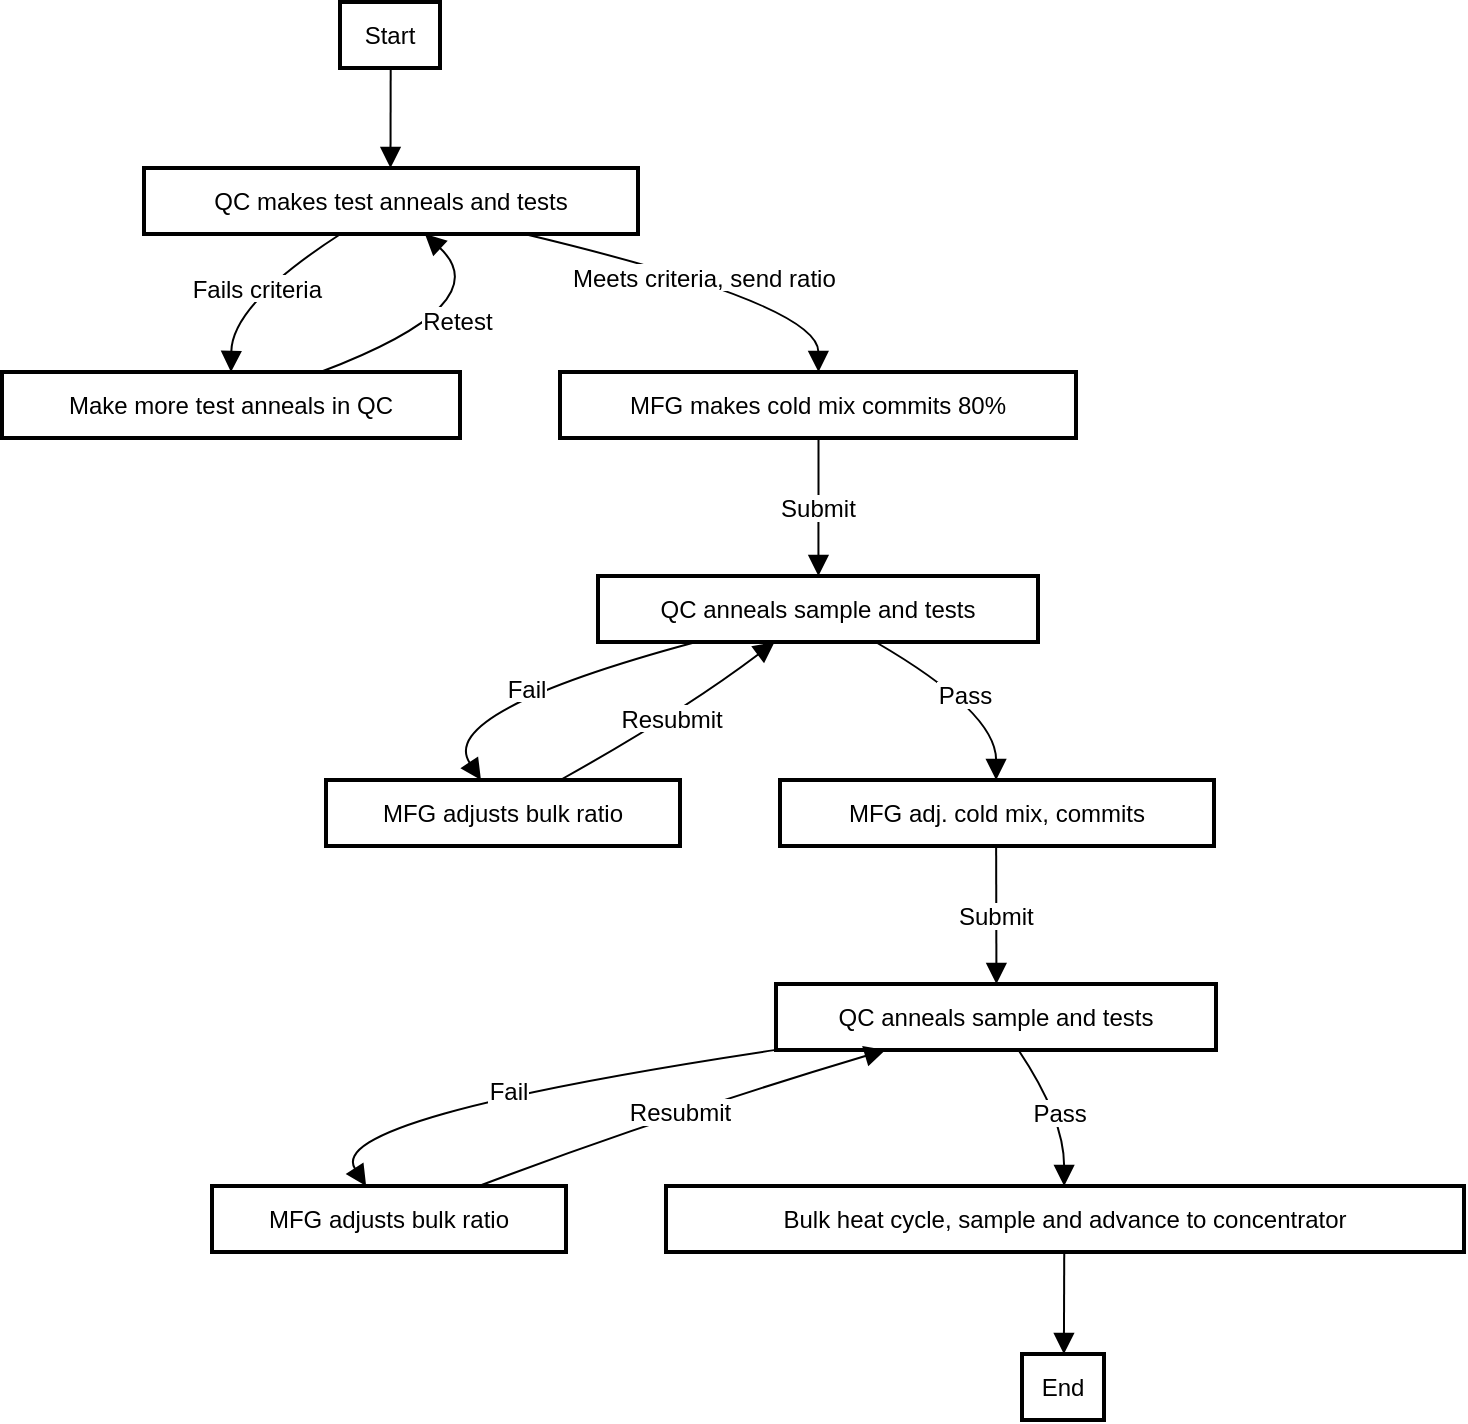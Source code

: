 <mxfile version="24.4.0" type="github">
  <diagram name="Page-1" id="gUKE7Ty1ndnf_Hq8EU9M">
    <mxGraphModel dx="1454" dy="744" grid="0" gridSize="10" guides="1" tooltips="1" connect="1" arrows="1" fold="1" page="0" pageScale="1" pageWidth="850" pageHeight="1100" math="0" shadow="0">
      <root>
        <mxCell id="0" />
        <mxCell id="1" parent="0" />
        <mxCell id="u29ysnLNSDEaN5z4U6bu-68" value="Start" style="whiteSpace=wrap;strokeWidth=2;" vertex="1" parent="1">
          <mxGeometry x="189" y="20" width="50" height="33" as="geometry" />
        </mxCell>
        <mxCell id="u29ysnLNSDEaN5z4U6bu-69" value="QC makes test anneals and tests" style="whiteSpace=wrap;strokeWidth=2;" vertex="1" parent="1">
          <mxGeometry x="91" y="103" width="247" height="33" as="geometry" />
        </mxCell>
        <mxCell id="u29ysnLNSDEaN5z4U6bu-70" value="Make more test anneals in QC" style="whiteSpace=wrap;strokeWidth=2;" vertex="1" parent="1">
          <mxGeometry x="20" y="205" width="229" height="33" as="geometry" />
        </mxCell>
        <mxCell id="u29ysnLNSDEaN5z4U6bu-71" value="MFG makes cold mix commits 80%" style="whiteSpace=wrap;strokeWidth=2;" vertex="1" parent="1">
          <mxGeometry x="299" y="205" width="258" height="33" as="geometry" />
        </mxCell>
        <mxCell id="u29ysnLNSDEaN5z4U6bu-72" value="QC anneals sample and tests" style="whiteSpace=wrap;strokeWidth=2;" vertex="1" parent="1">
          <mxGeometry x="318" y="307" width="220" height="33" as="geometry" />
        </mxCell>
        <mxCell id="u29ysnLNSDEaN5z4U6bu-73" value="MFG adjusts bulk ratio" style="whiteSpace=wrap;strokeWidth=2;" vertex="1" parent="1">
          <mxGeometry x="182" y="409" width="177" height="33" as="geometry" />
        </mxCell>
        <mxCell id="u29ysnLNSDEaN5z4U6bu-74" value="MFG adj. cold mix, commits" style="whiteSpace=wrap;strokeWidth=2;" vertex="1" parent="1">
          <mxGeometry x="409" y="409" width="217" height="33" as="geometry" />
        </mxCell>
        <mxCell id="u29ysnLNSDEaN5z4U6bu-75" value="QC anneals sample and tests" style="whiteSpace=wrap;strokeWidth=2;" vertex="1" parent="1">
          <mxGeometry x="407" y="511" width="220" height="33" as="geometry" />
        </mxCell>
        <mxCell id="u29ysnLNSDEaN5z4U6bu-76" value="MFG adjusts bulk ratio" style="whiteSpace=wrap;strokeWidth=2;" vertex="1" parent="1">
          <mxGeometry x="125" y="612" width="177" height="33" as="geometry" />
        </mxCell>
        <mxCell id="u29ysnLNSDEaN5z4U6bu-77" value="Bulk heat cycle, sample and advance to concentrator" style="whiteSpace=wrap;strokeWidth=2;" vertex="1" parent="1">
          <mxGeometry x="352" y="612" width="399" height="33" as="geometry" />
        </mxCell>
        <mxCell id="u29ysnLNSDEaN5z4U6bu-78" value="End" style="whiteSpace=wrap;strokeWidth=2;" vertex="1" parent="1">
          <mxGeometry x="530" y="696" width="41" height="33" as="geometry" />
        </mxCell>
        <mxCell id="u29ysnLNSDEaN5z4U6bu-79" value="" style="curved=1;startArrow=none;endArrow=block;exitX=0.507;exitY=1.012;entryX=0.499;entryY=0.012;rounded=0;fontSize=12;startSize=8;endSize=8;" edge="1" parent="1" source="u29ysnLNSDEaN5z4U6bu-68" target="u29ysnLNSDEaN5z4U6bu-69">
          <mxGeometry relative="1" as="geometry">
            <Array as="points" />
          </mxGeometry>
        </mxCell>
        <mxCell id="u29ysnLNSDEaN5z4U6bu-80" value="Fails criteria" style="curved=1;startArrow=none;endArrow=block;exitX=0.393;exitY=1.024;entryX=0.5;entryY=0.006;rounded=0;fontSize=12;startSize=8;endSize=8;" edge="1" parent="1" source="u29ysnLNSDEaN5z4U6bu-69" target="u29ysnLNSDEaN5z4U6bu-70">
          <mxGeometry relative="1" as="geometry">
            <Array as="points">
              <mxPoint x="135" y="171" />
            </Array>
          </mxGeometry>
        </mxCell>
        <mxCell id="u29ysnLNSDEaN5z4U6bu-81" value="Retest" style="curved=1;startArrow=none;endArrow=block;exitX=0.693;exitY=0.006;entryX=0.572;entryY=1.024;rounded=0;fontSize=12;startSize=8;endSize=8;" edge="1" parent="1" source="u29ysnLNSDEaN5z4U6bu-70" target="u29ysnLNSDEaN5z4U6bu-69">
          <mxGeometry relative="1" as="geometry">
            <Array as="points">
              <mxPoint x="269" y="171" />
            </Array>
          </mxGeometry>
        </mxCell>
        <mxCell id="u29ysnLNSDEaN5z4U6bu-82" value="Meets criteria, send ratio" style="curved=1;startArrow=none;endArrow=block;exitX=0.783;exitY=1.024;entryX=0.501;entryY=0.006;rounded=0;fontSize=12;startSize=8;endSize=8;" edge="1" parent="1" source="u29ysnLNSDEaN5z4U6bu-69" target="u29ysnLNSDEaN5z4U6bu-71">
          <mxGeometry relative="1" as="geometry">
            <Array as="points">
              <mxPoint x="428" y="171" />
            </Array>
          </mxGeometry>
        </mxCell>
        <mxCell id="u29ysnLNSDEaN5z4U6bu-83" value="Submit" style="curved=1;startArrow=none;endArrow=block;exitX=0.501;exitY=1.018;entryX=0.501;entryY=1.156e-7;rounded=0;fontSize=12;startSize=8;endSize=8;" edge="1" parent="1" source="u29ysnLNSDEaN5z4U6bu-71" target="u29ysnLNSDEaN5z4U6bu-72">
          <mxGeometry relative="1" as="geometry">
            <Array as="points" />
          </mxGeometry>
        </mxCell>
        <mxCell id="u29ysnLNSDEaN5z4U6bu-84" value="Fail" style="curved=1;startArrow=none;endArrow=block;exitX=0.216;exitY=1.012;entryX=0.437;entryY=-0.006;rounded=0;fontSize=12;startSize=8;endSize=8;" edge="1" parent="1" source="u29ysnLNSDEaN5z4U6bu-72" target="u29ysnLNSDEaN5z4U6bu-73">
          <mxGeometry relative="1" as="geometry">
            <Array as="points">
              <mxPoint x="237" y="375" />
            </Array>
          </mxGeometry>
        </mxCell>
        <mxCell id="u29ysnLNSDEaN5z4U6bu-85" value="Resubmit" style="curved=1;startArrow=none;endArrow=block;exitX=0.664;exitY=-0.006;entryX=0.399;entryY=1.012;rounded=0;fontSize=12;startSize=8;endSize=8;" edge="1" parent="1" source="u29ysnLNSDEaN5z4U6bu-73" target="u29ysnLNSDEaN5z4U6bu-72">
          <mxGeometry relative="1" as="geometry">
            <Array as="points">
              <mxPoint x="360" y="375" />
            </Array>
          </mxGeometry>
        </mxCell>
        <mxCell id="u29ysnLNSDEaN5z4U6bu-86" value="Pass" style="curved=1;startArrow=none;endArrow=block;exitX=0.634;exitY=1.012;entryX=0.498;entryY=-0.006;rounded=0;fontSize=12;startSize=8;endSize=8;" edge="1" parent="1" source="u29ysnLNSDEaN5z4U6bu-72" target="u29ysnLNSDEaN5z4U6bu-74">
          <mxGeometry relative="1" as="geometry">
            <Array as="points">
              <mxPoint x="517" y="375" />
            </Array>
          </mxGeometry>
        </mxCell>
        <mxCell id="u29ysnLNSDEaN5z4U6bu-87" value="Submit" style="curved=1;startArrow=none;endArrow=block;exitX=0.498;exitY=1.006;entryX=0.501;entryY=-0.012;rounded=0;fontSize=12;startSize=8;endSize=8;" edge="1" parent="1" source="u29ysnLNSDEaN5z4U6bu-74" target="u29ysnLNSDEaN5z4U6bu-75">
          <mxGeometry relative="1" as="geometry">
            <Array as="points" />
          </mxGeometry>
        </mxCell>
        <mxCell id="u29ysnLNSDEaN5z4U6bu-88" value="Fail" style="curved=1;startArrow=none;endArrow=block;exitX=0.001;exitY=0.997;entryX=0.437;entryY=0.012;rounded=0;fontSize=12;startSize=8;endSize=8;" edge="1" parent="1" source="u29ysnLNSDEaN5z4U6bu-75" target="u29ysnLNSDEaN5z4U6bu-76">
          <mxGeometry relative="1" as="geometry">
            <Array as="points">
              <mxPoint x="180" y="578" />
            </Array>
          </mxGeometry>
        </mxCell>
        <mxCell id="u29ysnLNSDEaN5z4U6bu-89" value="Resubmit" style="curved=1;startArrow=none;endArrow=block;exitX=0.748;exitY=0.012;entryX=0.249;entryY=1.0;rounded=0;fontSize=12;startSize=8;endSize=8;" edge="1" parent="1" source="u29ysnLNSDEaN5z4U6bu-76" target="u29ysnLNSDEaN5z4U6bu-75">
          <mxGeometry relative="1" as="geometry">
            <Array as="points">
              <mxPoint x="348" y="578" />
            </Array>
          </mxGeometry>
        </mxCell>
        <mxCell id="u29ysnLNSDEaN5z4U6bu-90" value="Pass" style="curved=1;startArrow=none;endArrow=block;exitX=0.551;exitY=1.0;entryX=0.499;entryY=0.012;rounded=0;fontSize=12;startSize=8;endSize=8;" edge="1" parent="1" source="u29ysnLNSDEaN5z4U6bu-75" target="u29ysnLNSDEaN5z4U6bu-77">
          <mxGeometry relative="1" as="geometry">
            <Array as="points">
              <mxPoint x="551" y="578" />
            </Array>
          </mxGeometry>
        </mxCell>
        <mxCell id="u29ysnLNSDEaN5z4U6bu-91" value="" style="curved=1;startArrow=none;endArrow=block;exitX=0.499;exitY=1.024;entryX=0.511;entryY=-0.006;rounded=0;fontSize=12;startSize=8;endSize=8;" edge="1" parent="1" source="u29ysnLNSDEaN5z4U6bu-77" target="u29ysnLNSDEaN5z4U6bu-78">
          <mxGeometry relative="1" as="geometry">
            <Array as="points" />
          </mxGeometry>
        </mxCell>
      </root>
    </mxGraphModel>
  </diagram>
</mxfile>
